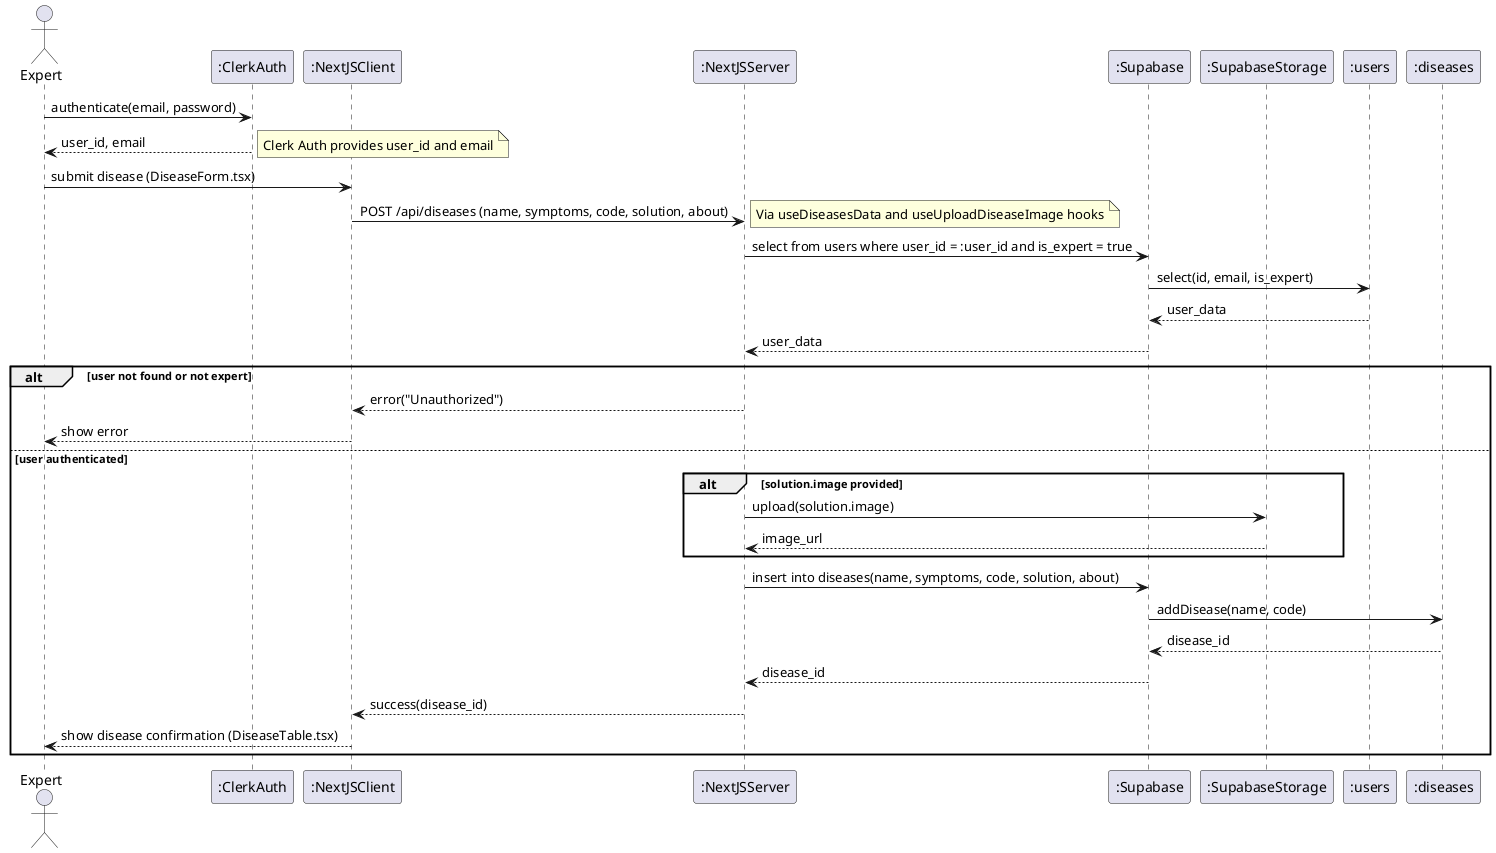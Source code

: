 @startuml
actor Expert
participant ":ClerkAuth" as ClerkAuth
participant ":NextJSClient" as Client
participant ":NextJSServer" as Server
participant ":Supabase" as Supabase
participant ":SupabaseStorage" as Storage
participant ":users" as Users
participant ":diseases" as Diseases

' Expert login
Expert -> ClerkAuth: authenticate(email, password)
ClerkAuth --> Expert: user_id, email
note right: Clerk Auth provides user_id and email

' Expert menambah penyakit
Expert -> Client: submit disease (DiseaseForm.tsx)
Client -> Server: POST /api/diseases (name, symptoms, code, solution, about)
note right: Via useDiseasesData and useUploadDiseaseImage hooks

' Server memvalidasi pengguna
Server -> Supabase: select from users where user_id = :user_id and is_expert = true
Supabase -> Users: select(id, email, is_expert)
Users --> Supabase: user_data
Supabase --> Server: user_data
alt user not found or not expert
  Server --> Client: error("Unauthorized")
  Client --> Expert: show error
else user authenticated
  ' Server mengunggah gambar (jika ada)
  alt solution.image provided
    Server -> Storage: upload(solution.image)
    Storage --> Server: image_url
  end

  ' Server menyimpan penyakit
  Server -> Supabase: insert into diseases(name, symptoms, code, solution, about)
  Supabase -> Diseases: addDisease(name, code)
  Diseases --> Supabase: disease_id
  Supabase --> Server: disease_id
  Server --> Client: success(disease_id)
  Client --> Expert: show disease confirmation (DiseaseTable.tsx)
end

@enduml